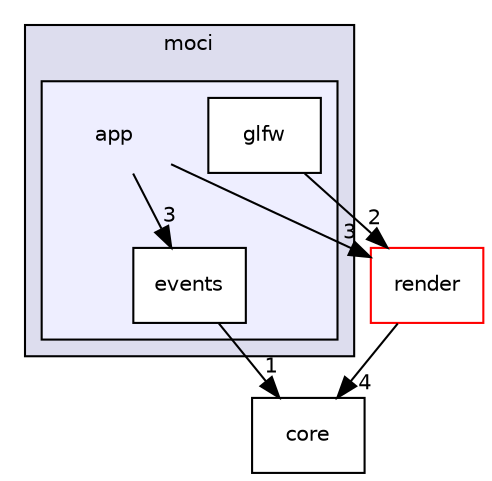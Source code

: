 digraph "/home/travis/build/tobanteAudio/moci/moci/moci/app" {
  compound=true
  node [ fontsize="10", fontname="Helvetica"];
  edge [ labelfontsize="10", labelfontname="Helvetica"];
  subgraph clusterdir_333a267e1f4f4a8648b19d505e67864a {
    graph [ bgcolor="#ddddee", pencolor="black", label="moci" fontname="Helvetica", fontsize="10", URL="dir_333a267e1f4f4a8648b19d505e67864a.html"]
  subgraph clusterdir_6931d1861614ee5fd1016491d440b476 {
    graph [ bgcolor="#eeeeff", pencolor="black", label="" URL="dir_6931d1861614ee5fd1016491d440b476.html"];
    dir_6931d1861614ee5fd1016491d440b476 [shape=plaintext label="app"];
    dir_f23569d49b8b62a5e05910192cfe04a0 [shape=box label="events" color="black" fillcolor="white" style="filled" URL="dir_f23569d49b8b62a5e05910192cfe04a0.html"];
    dir_0476d1fecf6cd38c6df3cf25eb16a23b [shape=box label="glfw" color="black" fillcolor="white" style="filled" URL="dir_0476d1fecf6cd38c6df3cf25eb16a23b.html"];
  }
  }
  dir_c301b679d30187b36c8d823e7fedae1a [shape=box label="render" fillcolor="white" style="filled" color="red" URL="dir_c301b679d30187b36c8d823e7fedae1a.html"];
  dir_a5d68fd60807d249c924c5f8088b8941 [shape=box label="core" URL="dir_a5d68fd60807d249c924c5f8088b8941.html"];
  dir_0476d1fecf6cd38c6df3cf25eb16a23b->dir_c301b679d30187b36c8d823e7fedae1a [headlabel="2", labeldistance=1.5 headhref="dir_000004_000011.html"];
  dir_c301b679d30187b36c8d823e7fedae1a->dir_a5d68fd60807d249c924c5f8088b8941 [headlabel="4", labeldistance=1.5 headhref="dir_000011_000005.html"];
  dir_f23569d49b8b62a5e05910192cfe04a0->dir_a5d68fd60807d249c924c5f8088b8941 [headlabel="1", labeldistance=1.5 headhref="dir_000003_000005.html"];
  dir_6931d1861614ee5fd1016491d440b476->dir_c301b679d30187b36c8d823e7fedae1a [headlabel="3", labeldistance=1.5 headhref="dir_000002_000011.html"];
  dir_6931d1861614ee5fd1016491d440b476->dir_f23569d49b8b62a5e05910192cfe04a0 [headlabel="3", labeldistance=1.5 headhref="dir_000002_000003.html"];
}
